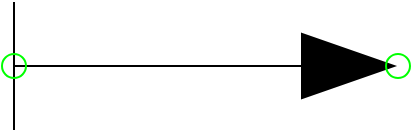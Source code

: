 <mxfile compressed="false" version="20.3.0" type="device">
  <diagram name="ND0028" id="pZUCFqLEkIhGJ9fpKpeo">
    <mxGraphModel dx="782" dy="531" grid="1" gridSize="2" guides="1" tooltips="1" connect="1" arrows="1" fold="1" page="1" pageScale="1" pageWidth="1169" pageHeight="827" math="0" shadow="0">
      <root>
        <mxCell id="jstzb9-jNweRadbk4aqs-0" />
        <object label="Symbol" Width="12" Height="4" UoM="mm" id="jstzb9-jNweRadbk4aqs-124">
          <mxCell style="locked=1;" parent="jstzb9-jNweRadbk4aqs-0" />
        </object>
        <mxCell id="jstzb9-jNweRadbk4aqs-125" value="" style="triangle;whiteSpace=wrap;html=1;fontFamily=Helvetica;fontSize=16;fillColor=#000000;" parent="jstzb9-jNweRadbk4aqs-124" vertex="1">
          <mxGeometry x="400" y="176" width="46" height="32" as="geometry" />
        </mxCell>
        <mxCell id="8_dzSsTyCsE6NcApi0Qt-1" value="" style="endArrow=none;html=1;rounded=0;" parent="jstzb9-jNweRadbk4aqs-124" edge="1">
          <mxGeometry width="50" height="50" relative="1" as="geometry">
            <mxPoint x="256" y="224" as="sourcePoint" />
            <mxPoint x="256" y="160" as="targetPoint" />
          </mxGeometry>
        </mxCell>
        <mxCell id="8_dzSsTyCsE6NcApi0Qt-2" value="" style="endArrow=none;html=1;rounded=0;" parent="jstzb9-jNweRadbk4aqs-124" edge="1">
          <mxGeometry width="50" height="50" relative="1" as="geometry">
            <mxPoint x="400" y="192" as="sourcePoint" />
            <mxPoint x="256" y="192" as="targetPoint" />
          </mxGeometry>
        </mxCell>
        <mxCell id="jstzb9-jNweRadbk4aqs-126" value="Connection" style="" parent="jstzb9-jNweRadbk4aqs-0" />
        <mxCell id="8_dzSsTyCsE6NcApi0Qt-3" value="" style="endArrow=none;html=1;rounded=0;startArrow=none;" parent="jstzb9-jNweRadbk4aqs-126" source="8_dzSsTyCsE6NcApi0Qt-4" edge="1">
          <mxGeometry width="50" height="50" relative="1" as="geometry">
            <mxPoint x="400" y="191" as="sourcePoint" />
            <mxPoint x="256" y="191.0" as="targetPoint" />
          </mxGeometry>
        </mxCell>
        <object label="Connection" PipingConnector="Y" LabelConnector="N" SignalConnector="N" Direction="180" AuxiliaryConnector="N" id="8_dzSsTyCsE6NcApi0Qt-4">
          <mxCell style="vsdxID=1407;fillColor=none;gradientColor=none;shape=stencil(rVFbDsIgEDwNnyQU4glqvcfGblsilmZBS28vZGMsxg9j/JvZmX1kR5g2TLCg0CpE8hdcbR8nYY5CaztPSDZmJEwnTDt4wpH8be6ZL1CcBV39vUxI3KdKh1YbswPTEzuBzlmiVGmKau9zUKM+jlJJQrJBko8QrZ+rrQ5oRJnXyMHBWElhRVx25ebnw/5zVvPFWRm83jxY5zilvf4eSy5xpKZ7AA==);strokeColor=#00FF00;strokeWidth=1;points=[[0.5,0.5,0,0,0]];labelBackgroundColor=none;rounded=0;html=1;whiteSpace=wrap;aspect=fixed;noLabel=1;snapToPoint=1;container=0;fontSize=16;fontFamily=Helvetica;" parent="jstzb9-jNweRadbk4aqs-126" vertex="1">
            <mxGeometry x="250" y="186" width="12" height="12" as="geometry" />
          </mxCell>
        </object>
        <object label="Connection" PipingConnector="Y" LabelConnector="N" SignalConnector="N" Direction="0" AuxiliaryConnector="N" id="8_dzSsTyCsE6NcApi0Qt-5">
          <mxCell style="vsdxID=1407;fillColor=none;gradientColor=none;shape=stencil(rVFbDsIgEDwNnyQU4glqvcfGblsilmZBS28vZGMsxg9j/JvZmX1kR5g2TLCg0CpE8hdcbR8nYY5CaztPSDZmJEwnTDt4wpH8be6ZL1CcBV39vUxI3KdKh1YbswPTEzuBzlmiVGmKau9zUKM+jlJJQrJBko8QrZ+rrQ5oRJnXyMHBWElhRVx25ebnw/5zVvPFWRm83jxY5zilvf4eSy5xpKZ7AA==);strokeColor=#00FF00;strokeWidth=1;points=[[0.5,0.5,0,0,0]];labelBackgroundColor=none;rounded=0;html=1;whiteSpace=wrap;aspect=fixed;noLabel=1;snapToPoint=1;container=0;fontSize=16;" parent="jstzb9-jNweRadbk4aqs-126" vertex="1">
            <mxGeometry x="442" y="186" width="12" height="12" as="geometry" />
          </mxCell>
        </object>
        <mxCell id="jstzb9-jNweRadbk4aqs-132" value="Label" style="" parent="jstzb9-jNweRadbk4aqs-0" />
        <mxCell id="jstzb9-jNweRadbk4aqs-133" value="Origo" style="" parent="jstzb9-jNweRadbk4aqs-0" visible="0" />
        <object label="origo" id="jstzb9-jNweRadbk4aqs-134">
          <mxCell style="vsdxID=1407;fillColor=none;gradientColor=none;shape=stencil(rVFbDsIgEDwNnyQU4glqvcfGblsilmZBS28vZGMsxg9j/JvZmX1kR5g2TLCg0CpE8hdcbR8nYY5CaztPSDZmJEwnTDt4wpH8be6ZL1CcBV39vUxI3KdKh1YbswPTEzuBzlmiVGmKau9zUKM+jlJJQrJBko8QrZ+rrQ5oRJnXyMHBWElhRVx25ebnw/5zVvPFWRm83jxY5zilvf4eSy5xpKZ7AA==);strokeColor=#ff0000;strokeWidth=1;points=[[0.5,0.5,0,0,0]];labelBackgroundColor=none;rounded=0;html=1;whiteSpace=wrap;aspect=fixed;noLabel=1;snapToPoint=1;" parent="jstzb9-jNweRadbk4aqs-133" vertex="1">
            <mxGeometry x="444" y="188" width="7.874" height="7.87" as="geometry" />
          </mxCell>
        </object>
      </root>
    </mxGraphModel>
  </diagram>
</mxfile>
